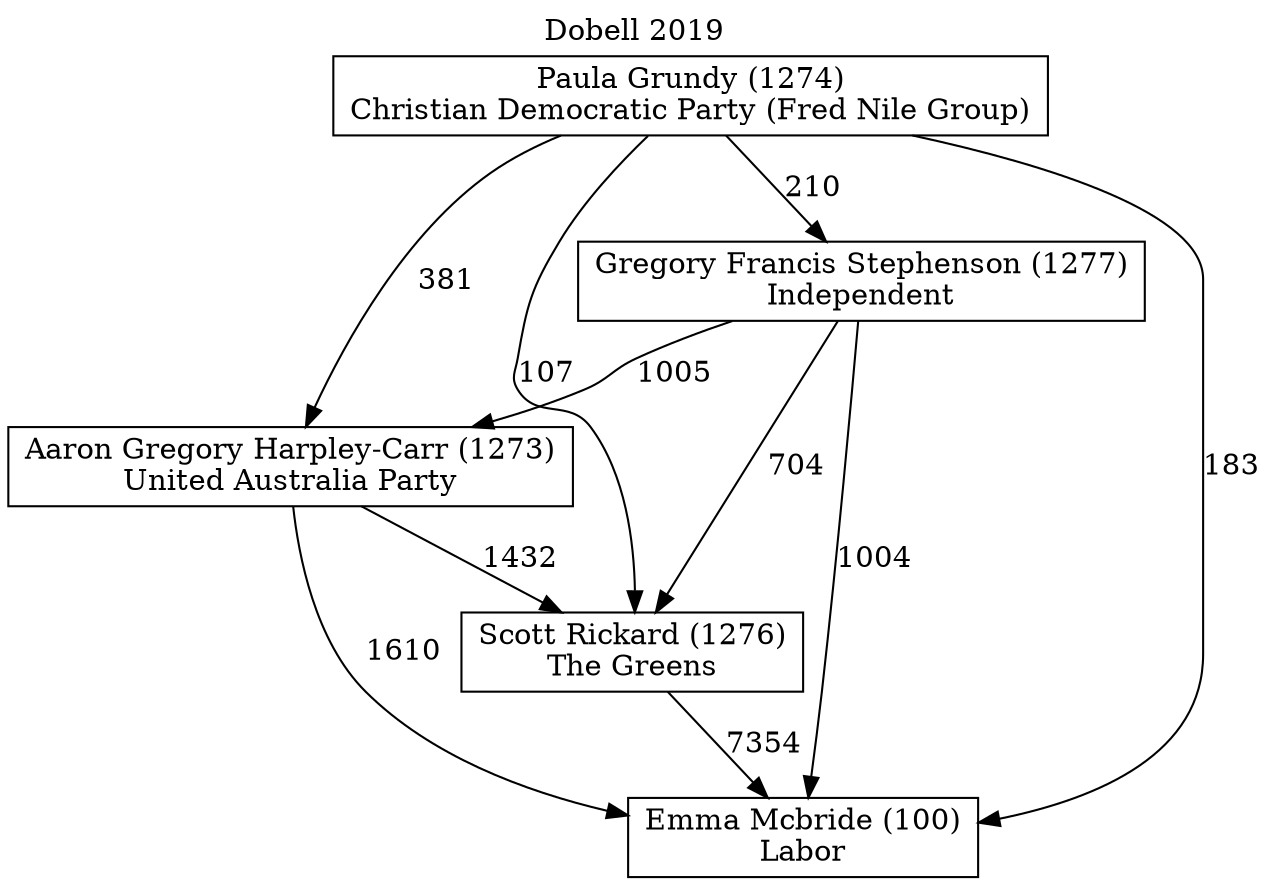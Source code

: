 // House preference flow
digraph "Emma Mcbride (100)_Dobell_2019" {
	graph [label="Dobell 2019" labelloc=t mclimit=10]
	node [shape=box]
	"Aaron Gregory Harpley-Carr (1273)" [label="Aaron Gregory Harpley-Carr (1273)
United Australia Party"]
	"Emma Mcbride (100)" [label="Emma Mcbride (100)
Labor"]
	"Gregory Francis Stephenson (1277)" [label="Gregory Francis Stephenson (1277)
Independent"]
	"Paula Grundy (1274)" [label="Paula Grundy (1274)
Christian Democratic Party (Fred Nile Group)"]
	"Scott Rickard (1276)" [label="Scott Rickard (1276)
The Greens"]
	"Aaron Gregory Harpley-Carr (1273)" -> "Emma Mcbride (100)" [label=1610]
	"Aaron Gregory Harpley-Carr (1273)" -> "Scott Rickard (1276)" [label=1432]
	"Gregory Francis Stephenson (1277)" -> "Aaron Gregory Harpley-Carr (1273)" [label=1005]
	"Gregory Francis Stephenson (1277)" -> "Emma Mcbride (100)" [label=1004]
	"Gregory Francis Stephenson (1277)" -> "Scott Rickard (1276)" [label=704]
	"Paula Grundy (1274)" -> "Aaron Gregory Harpley-Carr (1273)" [label=381]
	"Paula Grundy (1274)" -> "Emma Mcbride (100)" [label=183]
	"Paula Grundy (1274)" -> "Gregory Francis Stephenson (1277)" [label=210]
	"Paula Grundy (1274)" -> "Scott Rickard (1276)" [label=107]
	"Scott Rickard (1276)" -> "Emma Mcbride (100)" [label=7354]
}
